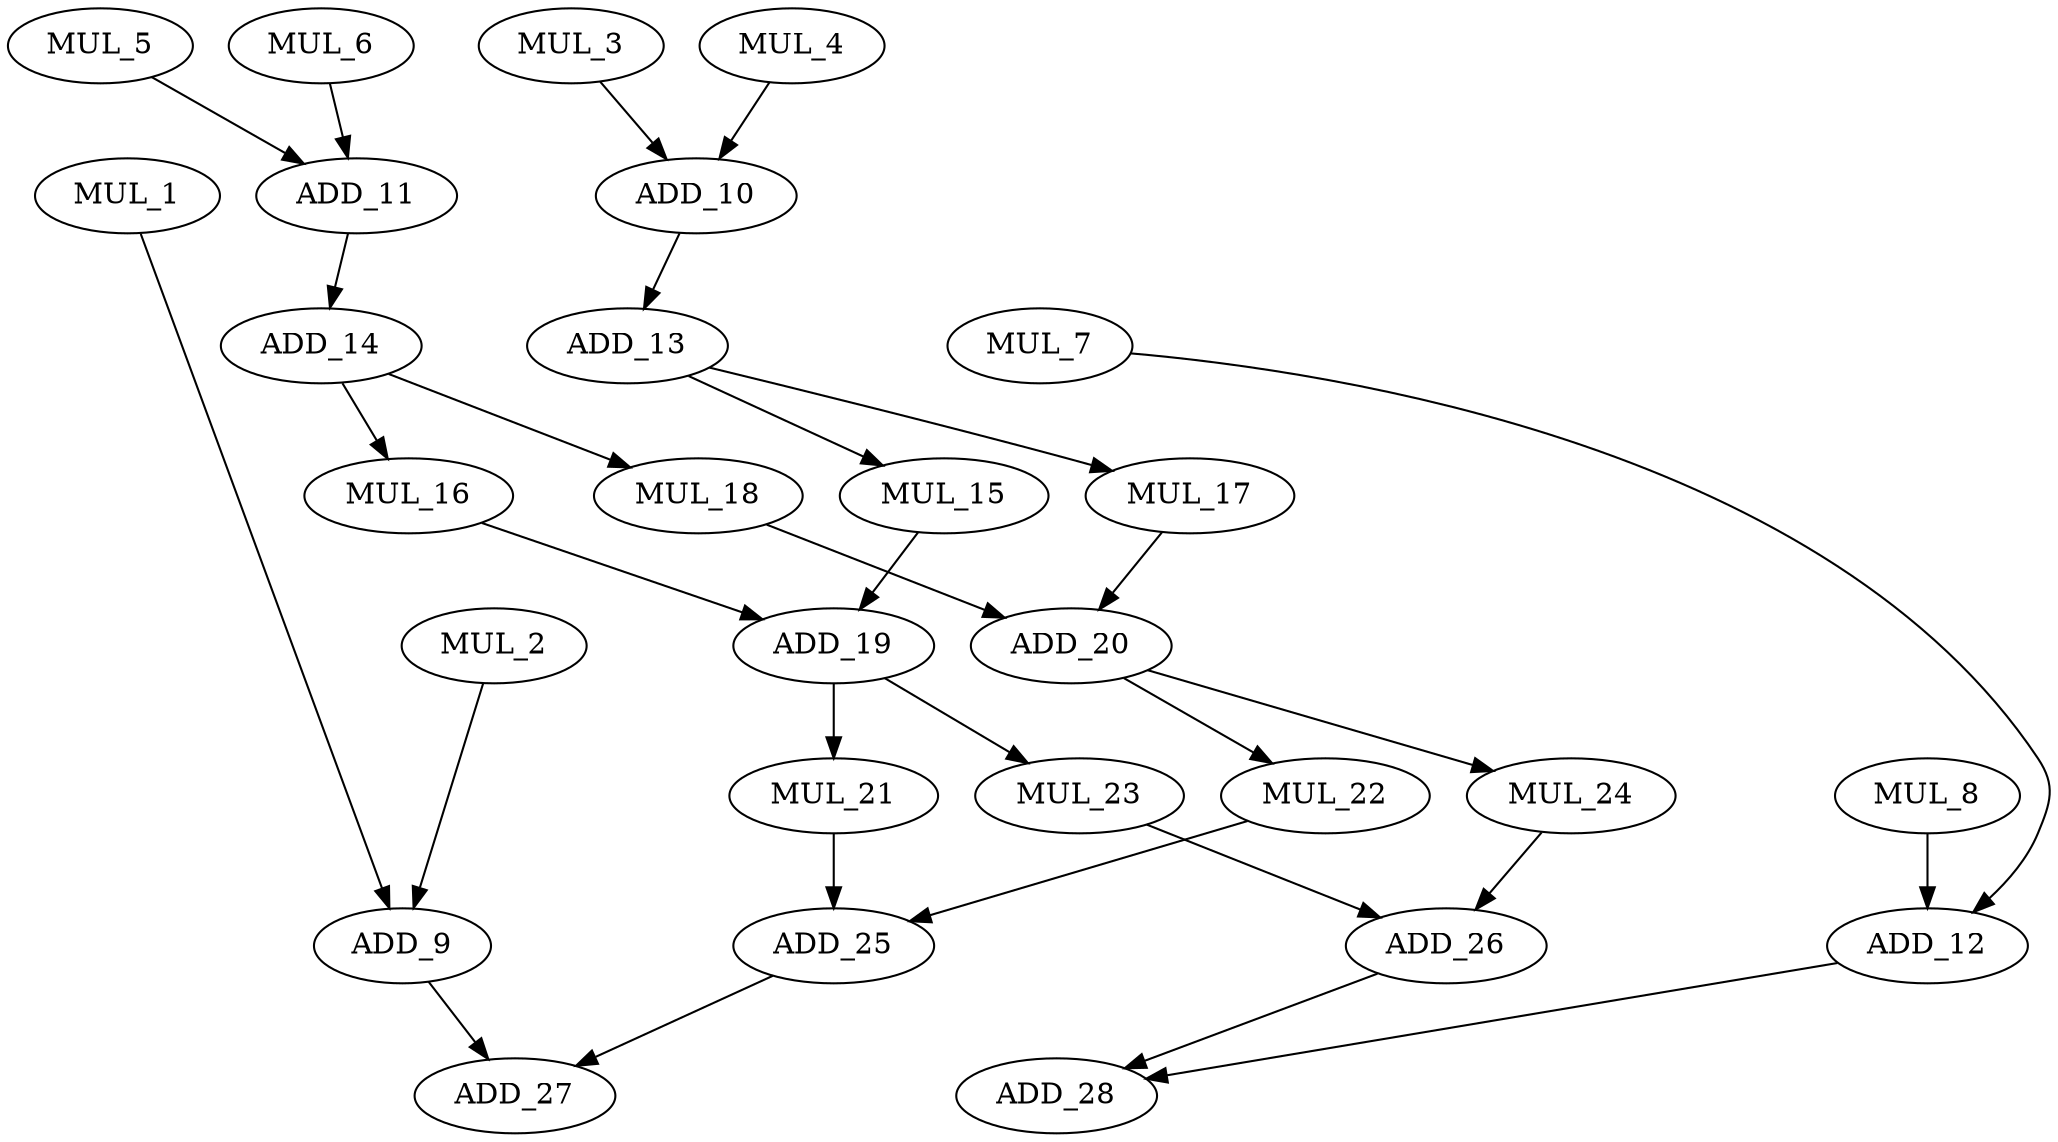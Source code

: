 digraph G {
    MUL_1;
    ADD_9;
    MUL_2;
    MUL_3;
    ADD_10;
    MUL_4;
    MUL_5;
    ADD_11;
    MUL_6;
    MUL_7;
    ADD_12;
    MUL_8;
    ADD_27;
    ADD_13;
    ADD_14;
    ADD_28;
    MUL_15;
    MUL_17;
    MUL_16;
    MUL_18;
    ADD_19;
    ADD_20;
    MUL_21;
    MUL_23;
    MUL_22;
    MUL_24;
    ADD_25;
    ADD_26;
    MUL_1 -> ADD_9 [weight=0];
    ADD_9 -> ADD_27 [weight=0];
    MUL_2 -> ADD_9 [weight=0];
    MUL_3 -> ADD_10 [weight=0];
    ADD_10 -> ADD_13 [weight=0];
    MUL_4 -> ADD_10 [weight=0];
    MUL_5 -> ADD_11 [weight=0];
    ADD_11 -> ADD_14 [weight=0];
    MUL_6 -> ADD_11 [weight=0];
    MUL_7 -> ADD_12 [weight=0];
    ADD_12 -> ADD_28 [weight=0];
    MUL_8 -> ADD_12 [weight=1];
    ADD_13 -> MUL_15 [weight=0];
    ADD_13 -> MUL_17 [weight=0];
    ADD_14 -> MUL_16 [weight=0];
    ADD_14 -> MUL_18 [weight=0];
    MUL_15 -> ADD_19 [weight=2];
    MUL_17 -> ADD_20 [weight=0];
    MUL_16 -> ADD_19 [weight=0];
    MUL_18 -> ADD_20 [weight=2];
    ADD_19 -> MUL_21 [weight=1];
    ADD_19 -> MUL_23 [weight=0];
    ADD_20 -> MUL_22 [weight=0];
    ADD_20 -> MUL_24 [weight=0];
    MUL_21 -> ADD_25 [weight=1];
    MUL_23 -> ADD_26 [weight=0];
    MUL_22 -> ADD_25 [weight=0];
    MUL_24 -> ADD_26 [weight=0];
    ADD_25 -> ADD_27 [weight=0];
    ADD_26 -> ADD_28 [weight=0];
}
